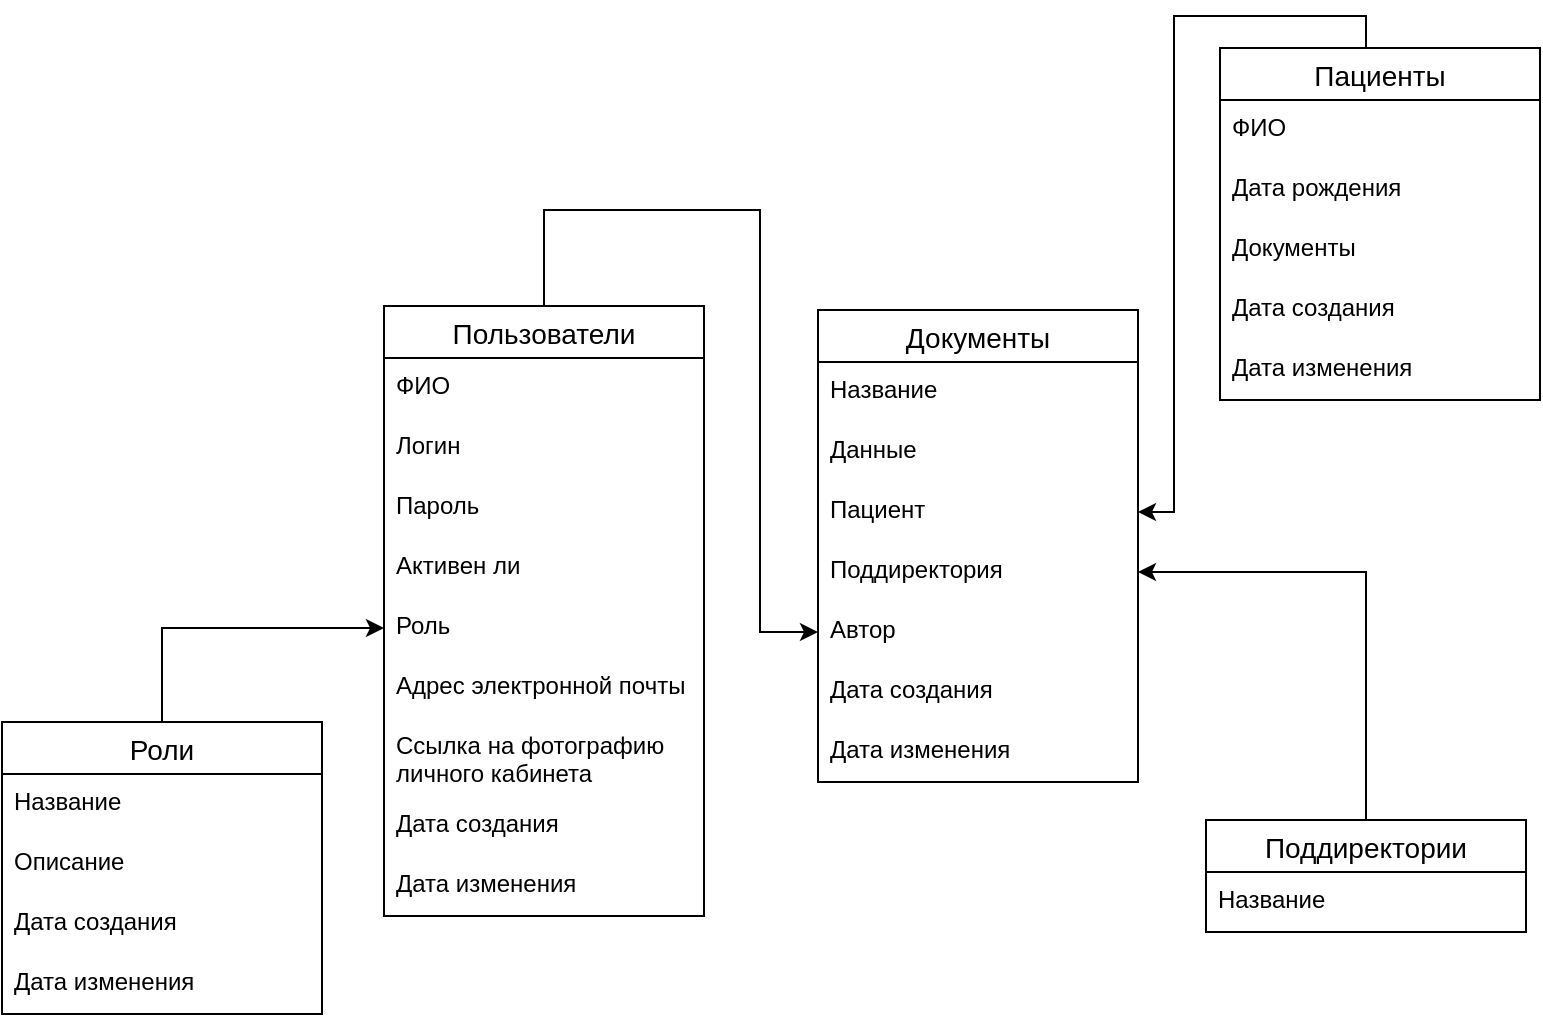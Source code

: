 <mxfile version="26.2.14">
  <diagram name="Страница — 1" id="4E5ebAHCSBprnjIqvIZ4">
    <mxGraphModel dx="1603" dy="963" grid="0" gridSize="10" guides="1" tooltips="1" connect="1" arrows="1" fold="1" page="1" pageScale="1" pageWidth="827" pageHeight="1169" math="0" shadow="0">
      <root>
        <mxCell id="0" />
        <mxCell id="1" parent="0" />
        <mxCell id="SsaEiC1EUBQ9eLZrijQ4-41" style="edgeStyle=orthogonalEdgeStyle;rounded=0;orthogonalLoop=1;jettySize=auto;html=1;entryX=0;entryY=0.5;entryDx=0;entryDy=0;" edge="1" parent="1" source="RrdmqihqCrWaASxxmIvE-1" target="RrdmqihqCrWaASxxmIvE-63">
          <mxGeometry relative="1" as="geometry">
            <Array as="points">
              <mxPoint x="306" y="387" />
              <mxPoint x="414" y="387" />
              <mxPoint x="414" y="598" />
            </Array>
          </mxGeometry>
        </mxCell>
        <mxCell id="RrdmqihqCrWaASxxmIvE-1" value="Пользователи" style="swimlane;fontStyle=0;childLayout=stackLayout;horizontal=1;startSize=26;horizontalStack=0;resizeParent=1;resizeParentMax=0;resizeLast=0;collapsible=1;marginBottom=0;align=center;fontSize=14;" parent="1" vertex="1">
          <mxGeometry x="226" y="435" width="160" height="305" as="geometry" />
        </mxCell>
        <mxCell id="RrdmqihqCrWaASxxmIvE-2" value="ФИО" style="text;strokeColor=none;fillColor=none;spacingLeft=4;spacingRight=4;overflow=hidden;rotatable=0;points=[[0,0.5],[1,0.5]];portConstraint=eastwest;fontSize=12;whiteSpace=wrap;html=1;" parent="RrdmqihqCrWaASxxmIvE-1" vertex="1">
          <mxGeometry y="26" width="160" height="30" as="geometry" />
        </mxCell>
        <mxCell id="RrdmqihqCrWaASxxmIvE-4" value="Логин" style="text;strokeColor=none;fillColor=none;spacingLeft=4;spacingRight=4;overflow=hidden;rotatable=0;points=[[0,0.5],[1,0.5]];portConstraint=eastwest;fontSize=12;whiteSpace=wrap;html=1;" parent="RrdmqihqCrWaASxxmIvE-1" vertex="1">
          <mxGeometry y="56" width="160" height="30" as="geometry" />
        </mxCell>
        <mxCell id="RrdmqihqCrWaASxxmIvE-25" value="Пароль&lt;span style=&quot;white-space: pre;&quot;&gt;&#x9;&lt;/span&gt;" style="text;strokeColor=none;fillColor=none;spacingLeft=4;spacingRight=4;overflow=hidden;rotatable=0;points=[[0,0.5],[1,0.5]];portConstraint=eastwest;fontSize=12;whiteSpace=wrap;html=1;" parent="RrdmqihqCrWaASxxmIvE-1" vertex="1">
          <mxGeometry y="86" width="160" height="30" as="geometry" />
        </mxCell>
        <mxCell id="RrdmqihqCrWaASxxmIvE-26" value="Активен ли" style="text;strokeColor=none;fillColor=none;spacingLeft=4;spacingRight=4;overflow=hidden;rotatable=0;points=[[0,0.5],[1,0.5]];portConstraint=eastwest;fontSize=12;whiteSpace=wrap;html=1;" parent="RrdmqihqCrWaASxxmIvE-1" vertex="1">
          <mxGeometry y="116" width="160" height="30" as="geometry" />
        </mxCell>
        <mxCell id="RrdmqihqCrWaASxxmIvE-3" value="Роль" style="text;strokeColor=none;fillColor=none;spacingLeft=4;spacingRight=4;overflow=hidden;rotatable=0;points=[[0,0.5],[1,0.5]];portConstraint=eastwest;fontSize=12;whiteSpace=wrap;html=1;" parent="RrdmqihqCrWaASxxmIvE-1" vertex="1">
          <mxGeometry y="146" width="160" height="30" as="geometry" />
        </mxCell>
        <mxCell id="p7VxkRQL7HYoXRA10UOg-8" value="Адрес электронной почты" style="text;strokeColor=none;fillColor=none;spacingLeft=4;spacingRight=4;overflow=hidden;rotatable=0;points=[[0,0.5],[1,0.5]];portConstraint=eastwest;fontSize=12;whiteSpace=wrap;html=1;" parent="RrdmqihqCrWaASxxmIvE-1" vertex="1">
          <mxGeometry y="176" width="160" height="30" as="geometry" />
        </mxCell>
        <mxCell id="p7VxkRQL7HYoXRA10UOg-9" value="Ссылка на фотографию личного кабинета" style="text;strokeColor=none;fillColor=none;spacingLeft=4;spacingRight=4;overflow=hidden;rotatable=0;points=[[0,0.5],[1,0.5]];portConstraint=eastwest;fontSize=12;whiteSpace=wrap;html=1;" parent="RrdmqihqCrWaASxxmIvE-1" vertex="1">
          <mxGeometry y="206" width="160" height="39" as="geometry" />
        </mxCell>
        <mxCell id="p7VxkRQL7HYoXRA10UOg-6" value="Дата создания" style="text;strokeColor=none;fillColor=none;spacingLeft=4;spacingRight=4;overflow=hidden;rotatable=0;points=[[0,0.5],[1,0.5]];portConstraint=eastwest;fontSize=12;whiteSpace=wrap;html=1;" parent="RrdmqihqCrWaASxxmIvE-1" vertex="1">
          <mxGeometry y="245" width="160" height="30" as="geometry" />
        </mxCell>
        <mxCell id="p7VxkRQL7HYoXRA10UOg-7" value="Дата изменения" style="text;strokeColor=none;fillColor=none;spacingLeft=4;spacingRight=4;overflow=hidden;rotatable=0;points=[[0,0.5],[1,0.5]];portConstraint=eastwest;fontSize=12;whiteSpace=wrap;html=1;" parent="RrdmqihqCrWaASxxmIvE-1" vertex="1">
          <mxGeometry y="275" width="160" height="30" as="geometry" />
        </mxCell>
        <mxCell id="RrdmqihqCrWaASxxmIvE-34" style="edgeStyle=orthogonalEdgeStyle;rounded=0;orthogonalLoop=1;jettySize=auto;html=1;" parent="1" source="RrdmqihqCrWaASxxmIvE-28" target="RrdmqihqCrWaASxxmIvE-3" edge="1">
          <mxGeometry relative="1" as="geometry" />
        </mxCell>
        <mxCell id="RrdmqihqCrWaASxxmIvE-28" value="Роли" style="swimlane;fontStyle=0;childLayout=stackLayout;horizontal=1;startSize=26;horizontalStack=0;resizeParent=1;resizeParentMax=0;resizeLast=0;collapsible=1;marginBottom=0;align=center;fontSize=14;" parent="1" vertex="1">
          <mxGeometry x="35" y="643" width="160" height="146" as="geometry" />
        </mxCell>
        <mxCell id="RrdmqihqCrWaASxxmIvE-29" value="Название" style="text;strokeColor=none;fillColor=none;spacingLeft=4;spacingRight=4;overflow=hidden;rotatable=0;points=[[0,0.5],[1,0.5]];portConstraint=eastwest;fontSize=12;whiteSpace=wrap;html=1;" parent="RrdmqihqCrWaASxxmIvE-28" vertex="1">
          <mxGeometry y="26" width="160" height="30" as="geometry" />
        </mxCell>
        <mxCell id="RrdmqihqCrWaASxxmIvE-30" value="Описание&lt;div&gt;&lt;br&gt;&lt;/div&gt;" style="text;strokeColor=none;fillColor=none;spacingLeft=4;spacingRight=4;overflow=hidden;rotatable=0;points=[[0,0.5],[1,0.5]];portConstraint=eastwest;fontSize=12;whiteSpace=wrap;html=1;" parent="RrdmqihqCrWaASxxmIvE-28" vertex="1">
          <mxGeometry y="56" width="160" height="30" as="geometry" />
        </mxCell>
        <mxCell id="p7VxkRQL7HYoXRA10UOg-4" value="Дата создания" style="text;strokeColor=none;fillColor=none;spacingLeft=4;spacingRight=4;overflow=hidden;rotatable=0;points=[[0,0.5],[1,0.5]];portConstraint=eastwest;fontSize=12;whiteSpace=wrap;html=1;" parent="RrdmqihqCrWaASxxmIvE-28" vertex="1">
          <mxGeometry y="86" width="160" height="30" as="geometry" />
        </mxCell>
        <mxCell id="p7VxkRQL7HYoXRA10UOg-5" value="Дата изменения" style="text;strokeColor=none;fillColor=none;spacingLeft=4;spacingRight=4;overflow=hidden;rotatable=0;points=[[0,0.5],[1,0.5]];portConstraint=eastwest;fontSize=12;whiteSpace=wrap;html=1;" parent="RrdmqihqCrWaASxxmIvE-28" vertex="1">
          <mxGeometry y="116" width="160" height="30" as="geometry" />
        </mxCell>
        <mxCell id="SsaEiC1EUBQ9eLZrijQ4-43" style="edgeStyle=orthogonalEdgeStyle;rounded=0;orthogonalLoop=1;jettySize=auto;html=1;entryX=1;entryY=0.5;entryDx=0;entryDy=0;" edge="1" parent="1" source="RrdmqihqCrWaASxxmIvE-35" target="SsaEiC1EUBQ9eLZrijQ4-40">
          <mxGeometry relative="1" as="geometry">
            <Array as="points">
              <mxPoint x="717" y="290" />
              <mxPoint x="621" y="290" />
              <mxPoint x="621" y="538" />
            </Array>
          </mxGeometry>
        </mxCell>
        <mxCell id="RrdmqihqCrWaASxxmIvE-35" value="Пациенты" style="swimlane;fontStyle=0;childLayout=stackLayout;horizontal=1;startSize=26;horizontalStack=0;resizeParent=1;resizeParentMax=0;resizeLast=0;collapsible=1;marginBottom=0;align=center;fontSize=14;" parent="1" vertex="1">
          <mxGeometry x="644" y="306" width="160" height="176" as="geometry" />
        </mxCell>
        <mxCell id="RrdmqihqCrWaASxxmIvE-36" value="ФИО" style="text;strokeColor=none;fillColor=none;spacingLeft=4;spacingRight=4;overflow=hidden;rotatable=0;points=[[0,0.5],[1,0.5]];portConstraint=eastwest;fontSize=12;whiteSpace=wrap;html=1;" parent="RrdmqihqCrWaASxxmIvE-35" vertex="1">
          <mxGeometry y="26" width="160" height="30" as="geometry" />
        </mxCell>
        <mxCell id="RrdmqihqCrWaASxxmIvE-37" value="Дата рождения" style="text;strokeColor=none;fillColor=none;spacingLeft=4;spacingRight=4;overflow=hidden;rotatable=0;points=[[0,0.5],[1,0.5]];portConstraint=eastwest;fontSize=12;whiteSpace=wrap;html=1;" parent="RrdmqihqCrWaASxxmIvE-35" vertex="1">
          <mxGeometry y="56" width="160" height="30" as="geometry" />
        </mxCell>
        <mxCell id="RrdmqihqCrWaASxxmIvE-47" value="Документы" style="text;strokeColor=none;fillColor=none;spacingLeft=4;spacingRight=4;overflow=hidden;rotatable=0;points=[[0,0.5],[1,0.5]];portConstraint=eastwest;fontSize=12;whiteSpace=wrap;html=1;" parent="RrdmqihqCrWaASxxmIvE-35" vertex="1">
          <mxGeometry y="86" width="160" height="30" as="geometry" />
        </mxCell>
        <mxCell id="p7VxkRQL7HYoXRA10UOg-10" value="Дата создания" style="text;strokeColor=none;fillColor=none;spacingLeft=4;spacingRight=4;overflow=hidden;rotatable=0;points=[[0,0.5],[1,0.5]];portConstraint=eastwest;fontSize=12;whiteSpace=wrap;html=1;" parent="RrdmqihqCrWaASxxmIvE-35" vertex="1">
          <mxGeometry y="116" width="160" height="30" as="geometry" />
        </mxCell>
        <mxCell id="p7VxkRQL7HYoXRA10UOg-11" value="Дата изменения" style="text;strokeColor=none;fillColor=none;spacingLeft=4;spacingRight=4;overflow=hidden;rotatable=0;points=[[0,0.5],[1,0.5]];portConstraint=eastwest;fontSize=12;whiteSpace=wrap;html=1;" parent="RrdmqihqCrWaASxxmIvE-35" vertex="1">
          <mxGeometry y="146" width="160" height="30" as="geometry" />
        </mxCell>
        <mxCell id="RrdmqihqCrWaASxxmIvE-41" value="Документы" style="swimlane;fontStyle=0;childLayout=stackLayout;horizontal=1;startSize=26;horizontalStack=0;resizeParent=1;resizeParentMax=0;resizeLast=0;collapsible=1;marginBottom=0;align=center;fontSize=14;" parent="1" vertex="1">
          <mxGeometry x="443" y="437" width="160" height="236" as="geometry" />
        </mxCell>
        <mxCell id="RrdmqihqCrWaASxxmIvE-42" value="Название" style="text;strokeColor=none;fillColor=none;spacingLeft=4;spacingRight=4;overflow=hidden;rotatable=0;points=[[0,0.5],[1,0.5]];portConstraint=eastwest;fontSize=12;whiteSpace=wrap;html=1;" parent="RrdmqihqCrWaASxxmIvE-41" vertex="1">
          <mxGeometry y="26" width="160" height="30" as="geometry" />
        </mxCell>
        <mxCell id="RrdmqihqCrWaASxxmIvE-43" value="Данные" style="text;strokeColor=none;fillColor=none;spacingLeft=4;spacingRight=4;overflow=hidden;rotatable=0;points=[[0,0.5],[1,0.5]];portConstraint=eastwest;fontSize=12;whiteSpace=wrap;html=1;" parent="RrdmqihqCrWaASxxmIvE-41" vertex="1">
          <mxGeometry y="56" width="160" height="30" as="geometry" />
        </mxCell>
        <mxCell id="SsaEiC1EUBQ9eLZrijQ4-40" value="Пациент" style="text;strokeColor=none;fillColor=none;spacingLeft=4;spacingRight=4;overflow=hidden;rotatable=0;points=[[0,0.5],[1,0.5]];portConstraint=eastwest;fontSize=12;whiteSpace=wrap;html=1;" vertex="1" parent="RrdmqihqCrWaASxxmIvE-41">
          <mxGeometry y="86" width="160" height="30" as="geometry" />
        </mxCell>
        <mxCell id="RrdmqihqCrWaASxxmIvE-44" value="Поддиректория" style="text;strokeColor=none;fillColor=none;spacingLeft=4;spacingRight=4;overflow=hidden;rotatable=0;points=[[0,0.5],[1,0.5]];portConstraint=eastwest;fontSize=12;whiteSpace=wrap;html=1;" parent="RrdmqihqCrWaASxxmIvE-41" vertex="1">
          <mxGeometry y="116" width="160" height="30" as="geometry" />
        </mxCell>
        <mxCell id="RrdmqihqCrWaASxxmIvE-63" value="Автор" style="text;strokeColor=none;fillColor=none;spacingLeft=4;spacingRight=4;overflow=hidden;rotatable=0;points=[[0,0.5],[1,0.5]];portConstraint=eastwest;fontSize=12;whiteSpace=wrap;html=1;" parent="RrdmqihqCrWaASxxmIvE-41" vertex="1">
          <mxGeometry y="146" width="160" height="30" as="geometry" />
        </mxCell>
        <mxCell id="p7VxkRQL7HYoXRA10UOg-12" value="Дата создания" style="text;strokeColor=none;fillColor=none;spacingLeft=4;spacingRight=4;overflow=hidden;rotatable=0;points=[[0,0.5],[1,0.5]];portConstraint=eastwest;fontSize=12;whiteSpace=wrap;html=1;" parent="RrdmqihqCrWaASxxmIvE-41" vertex="1">
          <mxGeometry y="176" width="160" height="30" as="geometry" />
        </mxCell>
        <mxCell id="p7VxkRQL7HYoXRA10UOg-13" value="Дата изменения" style="text;strokeColor=none;fillColor=none;spacingLeft=4;spacingRight=4;overflow=hidden;rotatable=0;points=[[0,0.5],[1,0.5]];portConstraint=eastwest;fontSize=12;whiteSpace=wrap;html=1;" parent="RrdmqihqCrWaASxxmIvE-41" vertex="1">
          <mxGeometry y="206" width="160" height="30" as="geometry" />
        </mxCell>
        <mxCell id="SsaEiC1EUBQ9eLZrijQ4-44" style="edgeStyle=orthogonalEdgeStyle;rounded=0;orthogonalLoop=1;jettySize=auto;html=1;" edge="1" parent="1" source="RrdmqihqCrWaASxxmIvE-48" target="RrdmqihqCrWaASxxmIvE-44">
          <mxGeometry relative="1" as="geometry" />
        </mxCell>
        <mxCell id="RrdmqihqCrWaASxxmIvE-48" value="Поддиректории" style="swimlane;fontStyle=0;childLayout=stackLayout;horizontal=1;startSize=26;horizontalStack=0;resizeParent=1;resizeParentMax=0;resizeLast=0;collapsible=1;marginBottom=0;align=center;fontSize=14;" parent="1" vertex="1">
          <mxGeometry x="637" y="692" width="160" height="56" as="geometry" />
        </mxCell>
        <mxCell id="RrdmqihqCrWaASxxmIvE-49" value="Название" style="text;strokeColor=none;fillColor=none;spacingLeft=4;spacingRight=4;overflow=hidden;rotatable=0;points=[[0,0.5],[1,0.5]];portConstraint=eastwest;fontSize=12;whiteSpace=wrap;html=1;" parent="RrdmqihqCrWaASxxmIvE-48" vertex="1">
          <mxGeometry y="26" width="160" height="30" as="geometry" />
        </mxCell>
      </root>
    </mxGraphModel>
  </diagram>
</mxfile>
